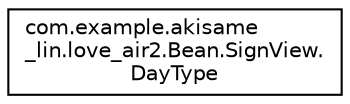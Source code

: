 digraph "类继承关系图"
{
 // LATEX_PDF_SIZE
  edge [fontname="Helvetica",fontsize="10",labelfontname="Helvetica",labelfontsize="10"];
  node [fontname="Helvetica",fontsize="10",shape=record];
  rankdir="LR";
  Node0 [label="com.example.akisame\l_lin.love_air2.Bean.SignView.\lDayType",height=0.2,width=0.4,color="black", fillcolor="white", style="filled",URL="$enumcom_1_1example_1_1akisame__lin_1_1love__air2_1_1_bean_1_1_sign_view_1_1_day_type.html",tooltip=" "];
}
